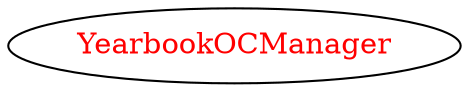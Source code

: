digraph dependencyGraph {
 concentrate=true;
 ranksep="2.0";
 rankdir="LR"; 
 splines="ortho";
"YearbookOCManager" [fontcolor="red"];
}